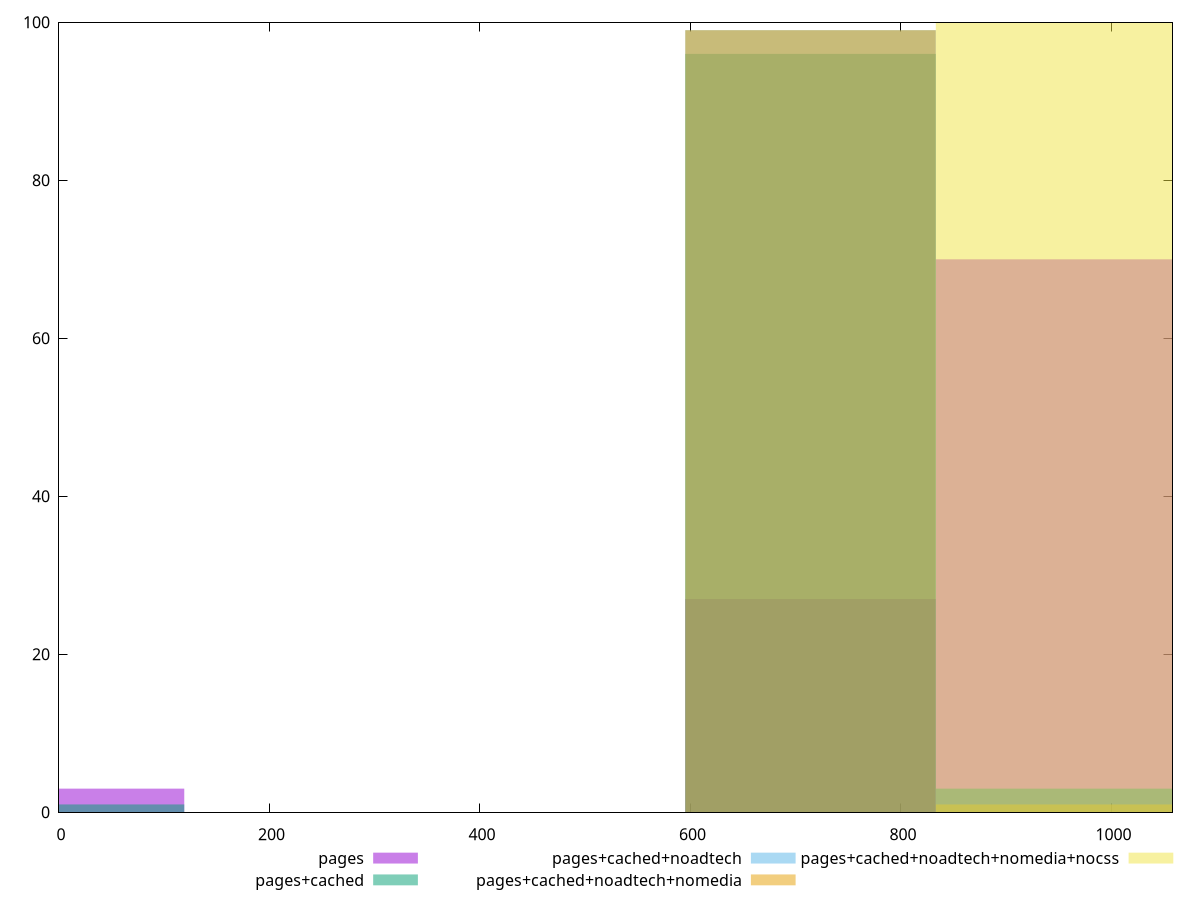 reset

$pages <<EOF
0 3
952.118480090504 70
714.088860067878 27
EOF

$pagesCached <<EOF
0 1
714.088860067878 96
952.118480090504 3
EOF

$pagesCachedNoadtech <<EOF
952.118480090504 1
714.088860067878 99
EOF

$pagesCachedNoadtechNomedia <<EOF
952.118480090504 1
714.088860067878 99
EOF

$pagesCachedNoadtechNomediaNocss <<EOF
952.118480090504 100
EOF

set key outside below
set boxwidth 238.029620022626
set xrange [0:1058]
set yrange [0:100]
set trange [0:100]
set style fill transparent solid 0.5 noborder
set terminal svg size 640, 530 enhanced background rgb 'white'
set output "report_00026_2021-02-22T21:38:55.199Z/uses-rel-preload/comparison/histogram/all_raw.svg"

plot $pages title "pages" with boxes, \
     $pagesCached title "pages+cached" with boxes, \
     $pagesCachedNoadtech title "pages+cached+noadtech" with boxes, \
     $pagesCachedNoadtechNomedia title "pages+cached+noadtech+nomedia" with boxes, \
     $pagesCachedNoadtechNomediaNocss title "pages+cached+noadtech+nomedia+nocss" with boxes

reset

